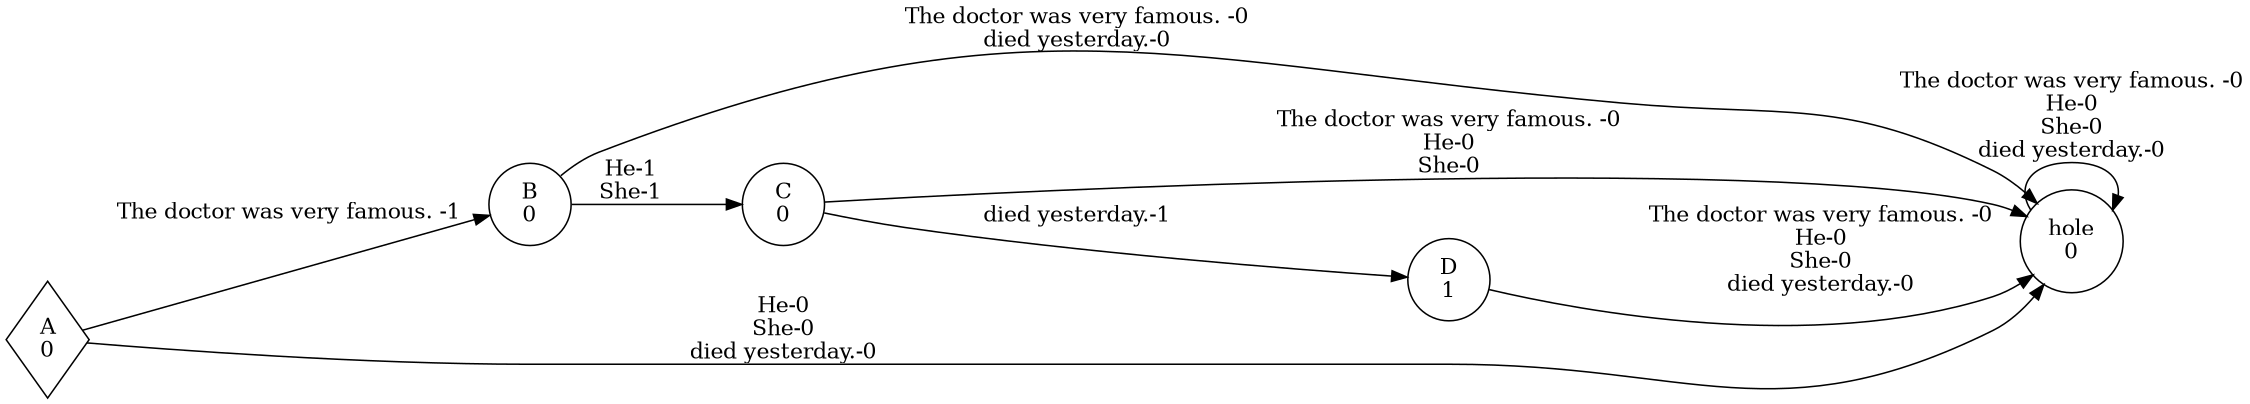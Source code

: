 digraph weighted_automaton {
	margin=0 rankdir=LR size=15
	node [shape=circle]
	A [label="A
0" shape=diamond]
	A -> B [label="The doctor was very famous. -1"]
	A -> hole [label="He-0
She-0
died yesterday.-0"]
	B [label="B
0"]
	B -> C [label="He-1
She-1"]
	B -> hole [label="The doctor was very famous. -0
died yesterday.-0"]
	C [label="C
0"]
	C -> D [label="died yesterday.-1"]
	C -> hole [label="The doctor was very famous. -0
He-0
She-0"]
	D [label="D
1"]
	D -> hole [label="The doctor was very famous. -0
He-0
She-0
died yesterday.-0"]
	hole [label="hole
0"]
	hole -> hole [label="The doctor was very famous. -0
He-0
She-0
died yesterday.-0"]
}
